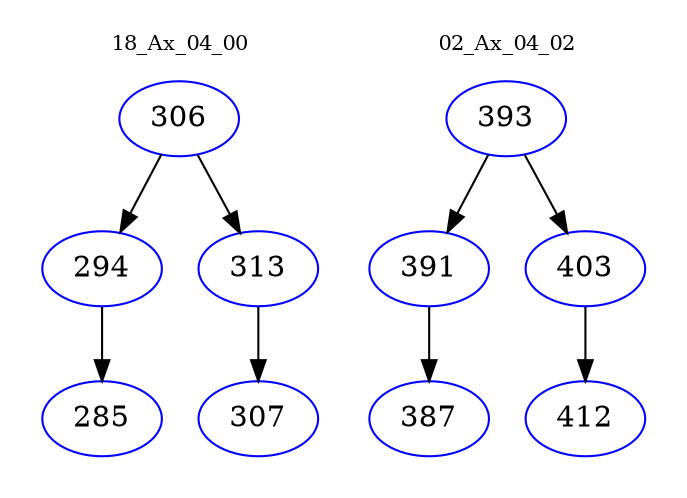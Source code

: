 digraph{
subgraph cluster_0 {
color = white
label = "18_Ax_04_00";
fontsize=10;
T0_306 [label="306", color="blue"]
T0_306 -> T0_294 [color="black"]
T0_294 [label="294", color="blue"]
T0_294 -> T0_285 [color="black"]
T0_285 [label="285", color="blue"]
T0_306 -> T0_313 [color="black"]
T0_313 [label="313", color="blue"]
T0_313 -> T0_307 [color="black"]
T0_307 [label="307", color="blue"]
}
subgraph cluster_1 {
color = white
label = "02_Ax_04_02";
fontsize=10;
T1_393 [label="393", color="blue"]
T1_393 -> T1_391 [color="black"]
T1_391 [label="391", color="blue"]
T1_391 -> T1_387 [color="black"]
T1_387 [label="387", color="blue"]
T1_393 -> T1_403 [color="black"]
T1_403 [label="403", color="blue"]
T1_403 -> T1_412 [color="black"]
T1_412 [label="412", color="blue"]
}
}
